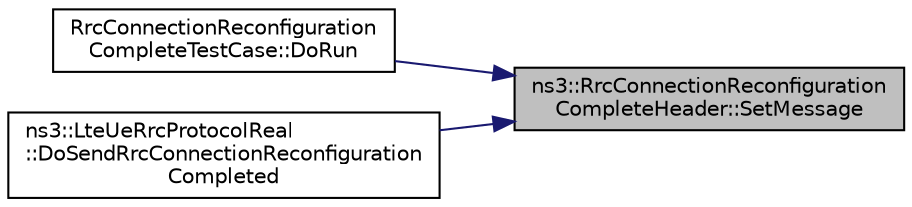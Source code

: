 digraph "ns3::RrcConnectionReconfigurationCompleteHeader::SetMessage"
{
 // LATEX_PDF_SIZE
  edge [fontname="Helvetica",fontsize="10",labelfontname="Helvetica",labelfontsize="10"];
  node [fontname="Helvetica",fontsize="10",shape=record];
  rankdir="RL";
  Node1 [label="ns3::RrcConnectionReconfiguration\lCompleteHeader::SetMessage",height=0.2,width=0.4,color="black", fillcolor="grey75", style="filled", fontcolor="black",tooltip="Receives a RrcConnectionReconfigurationCompleted IE and stores the contents into the class attributes..."];
  Node1 -> Node2 [dir="back",color="midnightblue",fontsize="10",style="solid",fontname="Helvetica"];
  Node2 [label="RrcConnectionReconfiguration\lCompleteTestCase::DoRun",height=0.2,width=0.4,color="black", fillcolor="white", style="filled",URL="$class_rrc_connection_reconfiguration_complete_test_case.html#a811358e619874b2e388db76d924a0574",tooltip="Implementation to actually run this TestCase."];
  Node1 -> Node3 [dir="back",color="midnightblue",fontsize="10",style="solid",fontname="Helvetica"];
  Node3 [label="ns3::LteUeRrcProtocolReal\l::DoSendRrcConnectionReconfiguration\lCompleted",height=0.2,width=0.4,color="black", fillcolor="white", style="filled",URL="$classns3_1_1_lte_ue_rrc_protocol_real.html#a3f28203afd2430174ef52e0a37708ff1",tooltip="Send RRC connection reconfiguration setup completed function."];
}
